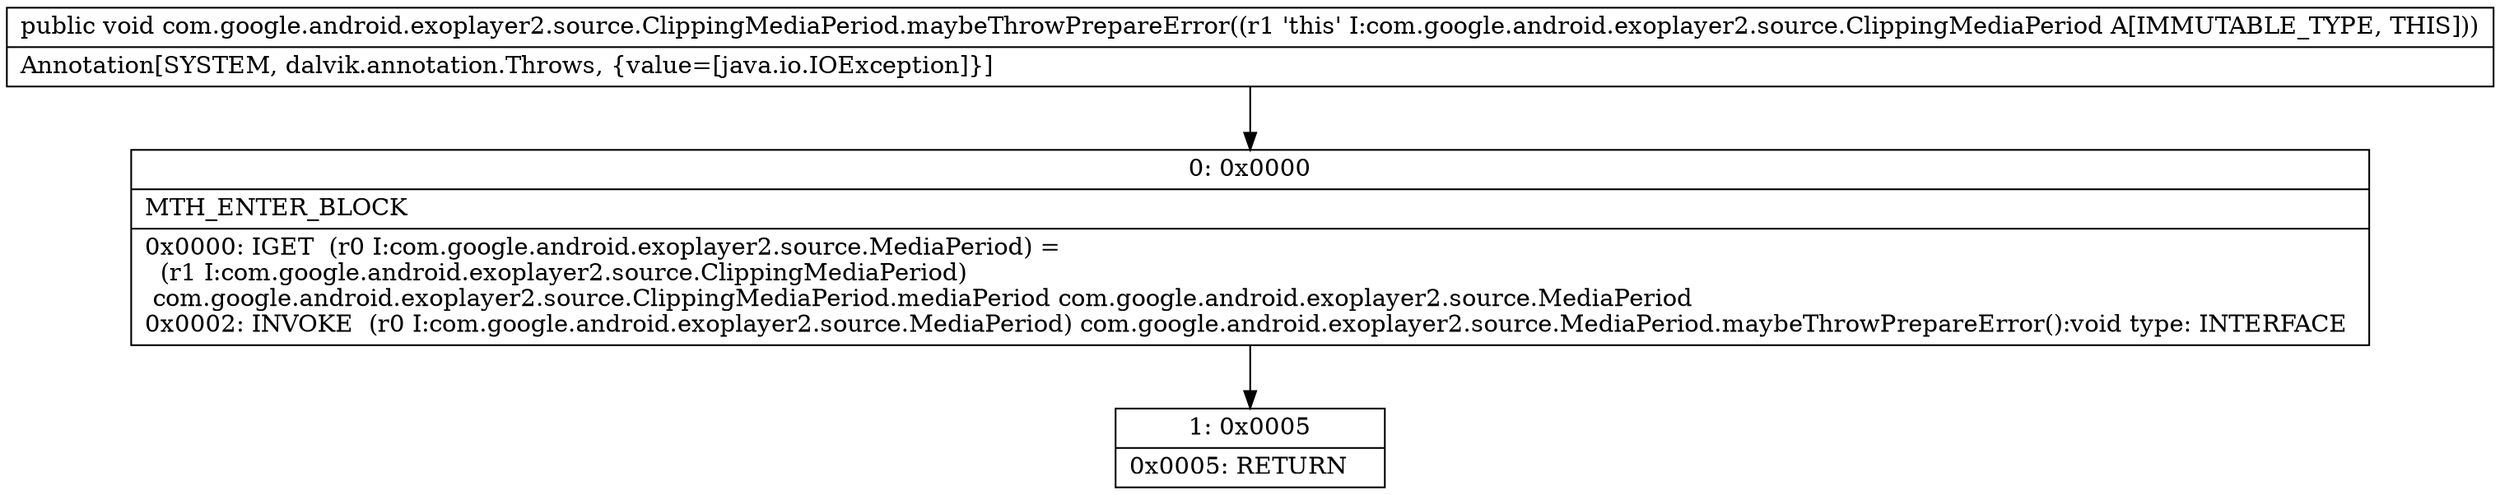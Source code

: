 digraph "CFG forcom.google.android.exoplayer2.source.ClippingMediaPeriod.maybeThrowPrepareError()V" {
Node_0 [shape=record,label="{0\:\ 0x0000|MTH_ENTER_BLOCK\l|0x0000: IGET  (r0 I:com.google.android.exoplayer2.source.MediaPeriod) = \l  (r1 I:com.google.android.exoplayer2.source.ClippingMediaPeriod)\l com.google.android.exoplayer2.source.ClippingMediaPeriod.mediaPeriod com.google.android.exoplayer2.source.MediaPeriod \l0x0002: INVOKE  (r0 I:com.google.android.exoplayer2.source.MediaPeriod) com.google.android.exoplayer2.source.MediaPeriod.maybeThrowPrepareError():void type: INTERFACE \l}"];
Node_1 [shape=record,label="{1\:\ 0x0005|0x0005: RETURN   \l}"];
MethodNode[shape=record,label="{public void com.google.android.exoplayer2.source.ClippingMediaPeriod.maybeThrowPrepareError((r1 'this' I:com.google.android.exoplayer2.source.ClippingMediaPeriod A[IMMUTABLE_TYPE, THIS]))  | Annotation[SYSTEM, dalvik.annotation.Throws, \{value=[java.io.IOException]\}]\l}"];
MethodNode -> Node_0;
Node_0 -> Node_1;
}

